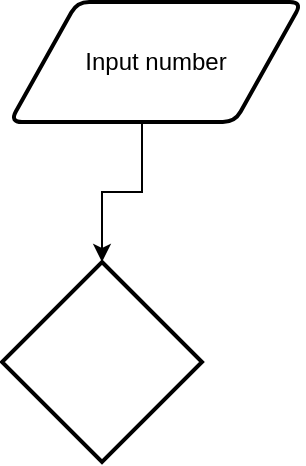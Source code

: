 <mxfile>
    <diagram id="R94kUUxFTr6xLW5sgnAZ" name="Page-1">
        <mxGraphModel dx="724" dy="512" grid="1" gridSize="10" guides="1" tooltips="1" connect="1" arrows="1" fold="1" page="1" pageScale="1" pageWidth="827" pageHeight="1169" math="0" shadow="0">
            <root>
                <mxCell id="0"/>
                <mxCell id="1" parent="0"/>
                <mxCell id="4" style="edgeStyle=orthogonalEdgeStyle;html=1;exitX=0.25;exitY=1;exitDx=0;exitDy=0;rounded=0;" edge="1" parent="1" source="2" target="3">
                    <mxGeometry relative="1" as="geometry">
                        <Array as="points">
                            <mxPoint x="430" y="90"/>
                            <mxPoint x="430" y="125"/>
                            <mxPoint x="410" y="125"/>
                        </Array>
                    </mxGeometry>
                </mxCell>
                <mxCell id="2" value="Input number" style="shape=parallelogram;html=1;strokeWidth=2;perimeter=parallelogramPerimeter;whiteSpace=wrap;rounded=1;arcSize=12;size=0.23;" vertex="1" parent="1">
                    <mxGeometry x="364" y="30" width="146" height="60" as="geometry"/>
                </mxCell>
                <mxCell id="3" value="" style="strokeWidth=2;html=1;shape=mxgraph.flowchart.decision;whiteSpace=wrap;" vertex="1" parent="1">
                    <mxGeometry x="360" y="160" width="100" height="100" as="geometry"/>
                </mxCell>
            </root>
        </mxGraphModel>
    </diagram>
</mxfile>